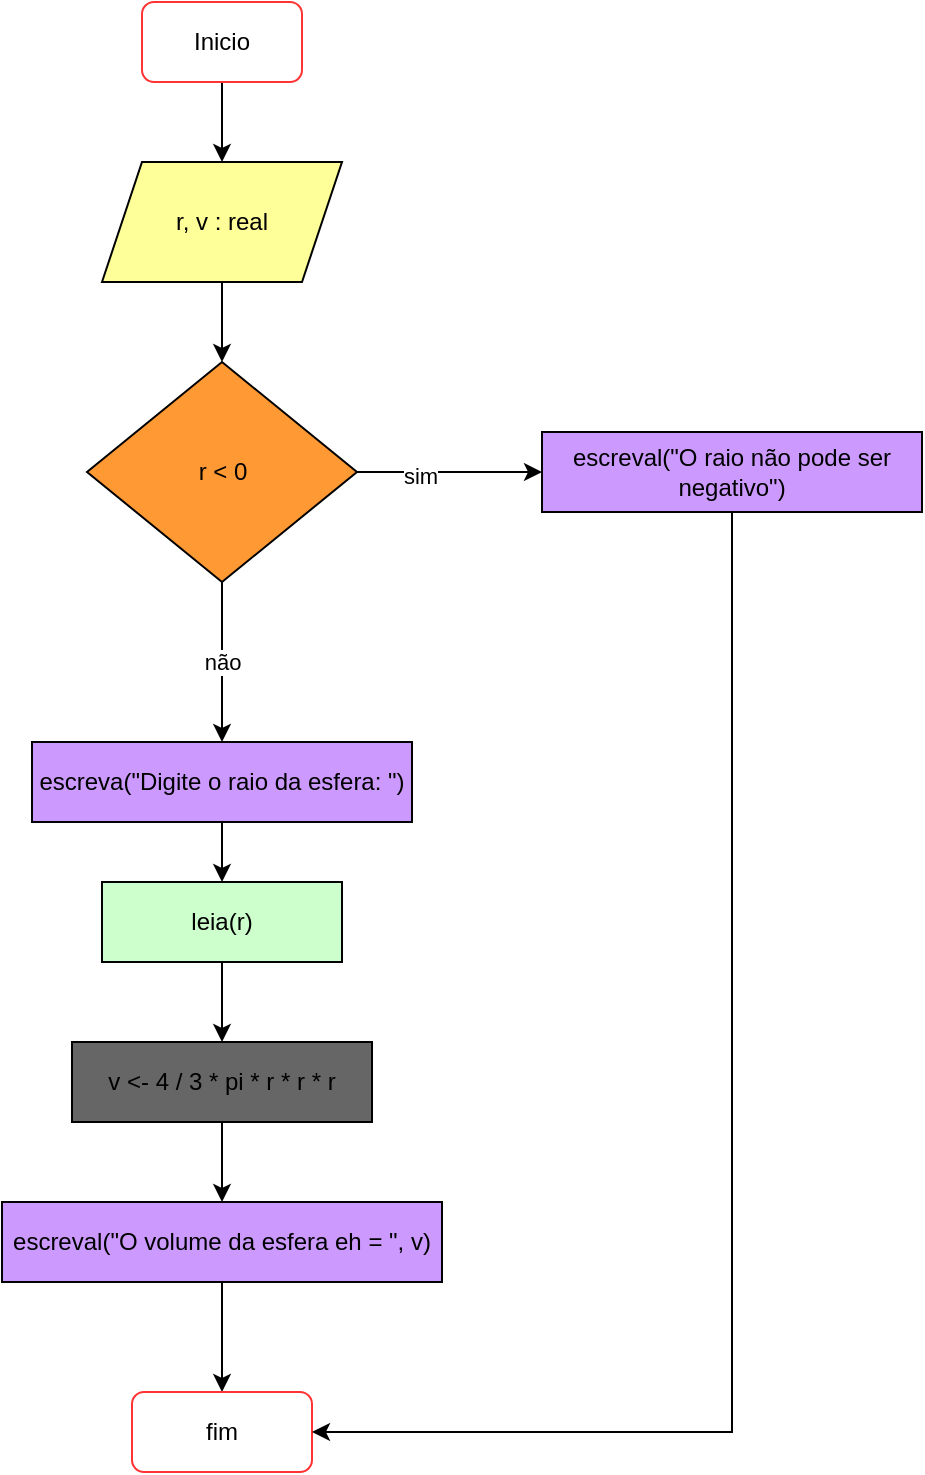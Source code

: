 <mxfile version="17.4.6" type="device"><diagram id="C5RBs43oDa-KdzZeNtuy" name="Page-1"><mxGraphModel dx="1278" dy="571" grid="1" gridSize="10" guides="1" tooltips="1" connect="1" arrows="1" fold="1" page="1" pageScale="1" pageWidth="827" pageHeight="1169" math="0" shadow="0"><root><mxCell id="WIyWlLk6GJQsqaUBKTNV-0"/><mxCell id="WIyWlLk6GJQsqaUBKTNV-1" parent="WIyWlLk6GJQsqaUBKTNV-0"/><mxCell id="SiKYr4-JWywrH7x8pFYj-3" value="" style="edgeStyle=orthogonalEdgeStyle;rounded=0;orthogonalLoop=1;jettySize=auto;html=1;" edge="1" parent="WIyWlLk6GJQsqaUBKTNV-1" source="-13-B9EaGTWE46afwN58-0" target="SiKYr4-JWywrH7x8pFYj-1"><mxGeometry relative="1" as="geometry"/></mxCell><mxCell id="-13-B9EaGTWE46afwN58-0" value="r, v : real" style="shape=parallelogram;perimeter=parallelogramPerimeter;whiteSpace=wrap;html=1;fixedSize=1;fillColor=#FFFF99;" parent="WIyWlLk6GJQsqaUBKTNV-1" vertex="1"><mxGeometry x="210" y="130" width="120" height="60" as="geometry"/></mxCell><mxCell id="SiKYr4-JWywrH7x8pFYj-2" value="" style="edgeStyle=orthogonalEdgeStyle;rounded=0;orthogonalLoop=1;jettySize=auto;html=1;" edge="1" parent="WIyWlLk6GJQsqaUBKTNV-1" source="-13-B9EaGTWE46afwN58-1" target="-13-B9EaGTWE46afwN58-0"><mxGeometry relative="1" as="geometry"/></mxCell><mxCell id="-13-B9EaGTWE46afwN58-1" value="Inicio" style="rounded=1;whiteSpace=wrap;html=1;strokeColor=#FF3333;" parent="WIyWlLk6GJQsqaUBKTNV-1" vertex="1"><mxGeometry x="230" y="50" width="80" height="40" as="geometry"/></mxCell><mxCell id="-13-B9EaGTWE46afwN58-6" value="" style="edgeStyle=orthogonalEdgeStyle;rounded=0;orthogonalLoop=1;jettySize=auto;html=1;" parent="WIyWlLk6GJQsqaUBKTNV-1" source="-13-B9EaGTWE46afwN58-3" target="-13-B9EaGTWE46afwN58-5" edge="1"><mxGeometry relative="1" as="geometry"/></mxCell><mxCell id="-13-B9EaGTWE46afwN58-3" value="escreva(&quot;Digite o raio da esfera: &quot;)" style="whiteSpace=wrap;html=1;fillColor=#CC99FF;" parent="WIyWlLk6GJQsqaUBKTNV-1" vertex="1"><mxGeometry x="175" y="420" width="190" height="40" as="geometry"/></mxCell><mxCell id="-13-B9EaGTWE46afwN58-8" value="" style="edgeStyle=orthogonalEdgeStyle;rounded=0;orthogonalLoop=1;jettySize=auto;html=1;" parent="WIyWlLk6GJQsqaUBKTNV-1" source="-13-B9EaGTWE46afwN58-5" target="-13-B9EaGTWE46afwN58-7" edge="1"><mxGeometry relative="1" as="geometry"/></mxCell><mxCell id="-13-B9EaGTWE46afwN58-5" value="leia(r)" style="whiteSpace=wrap;html=1;fillColor=#CCFFCC;" parent="WIyWlLk6GJQsqaUBKTNV-1" vertex="1"><mxGeometry x="210" y="490" width="120" height="40" as="geometry"/></mxCell><mxCell id="-13-B9EaGTWE46afwN58-10" value="" style="edgeStyle=orthogonalEdgeStyle;rounded=0;orthogonalLoop=1;jettySize=auto;html=1;" parent="WIyWlLk6GJQsqaUBKTNV-1" source="-13-B9EaGTWE46afwN58-7" target="-13-B9EaGTWE46afwN58-9" edge="1"><mxGeometry relative="1" as="geometry"/></mxCell><mxCell id="-13-B9EaGTWE46afwN58-7" value="v &amp;lt;- 4 / 3 * pi * r * r * r" style="whiteSpace=wrap;html=1;fillColor=#666666;" parent="WIyWlLk6GJQsqaUBKTNV-1" vertex="1"><mxGeometry x="195" y="570" width="150" height="40" as="geometry"/></mxCell><mxCell id="-13-B9EaGTWE46afwN58-12" value="" style="edgeStyle=orthogonalEdgeStyle;rounded=0;orthogonalLoop=1;jettySize=auto;html=1;" parent="WIyWlLk6GJQsqaUBKTNV-1" source="-13-B9EaGTWE46afwN58-9" target="-13-B9EaGTWE46afwN58-11" edge="1"><mxGeometry relative="1" as="geometry"/></mxCell><mxCell id="-13-B9EaGTWE46afwN58-9" value="escreval(&quot;O volume da esfera eh = &quot;, v)" style="whiteSpace=wrap;html=1;fillColor=#CC99FF;" parent="WIyWlLk6GJQsqaUBKTNV-1" vertex="1"><mxGeometry x="160" y="650" width="220" height="40" as="geometry"/></mxCell><mxCell id="-13-B9EaGTWE46afwN58-11" value="fim" style="rounded=1;whiteSpace=wrap;html=1;strokeColor=#FF3333;" parent="WIyWlLk6GJQsqaUBKTNV-1" vertex="1"><mxGeometry x="225" y="745" width="90" height="40" as="geometry"/></mxCell><mxCell id="SiKYr4-JWywrH7x8pFYj-12" value="" style="edgeStyle=orthogonalEdgeStyle;rounded=0;orthogonalLoop=1;jettySize=auto;html=1;" edge="1" parent="WIyWlLk6GJQsqaUBKTNV-1" source="SiKYr4-JWywrH7x8pFYj-1" target="SiKYr4-JWywrH7x8pFYj-11"><mxGeometry relative="1" as="geometry"/></mxCell><mxCell id="SiKYr4-JWywrH7x8pFYj-13" value="sim" style="edgeLabel;html=1;align=center;verticalAlign=middle;resizable=0;points=[];" vertex="1" connectable="0" parent="SiKYr4-JWywrH7x8pFYj-12"><mxGeometry x="-0.323" y="-2" relative="1" as="geometry"><mxPoint as="offset"/></mxGeometry></mxCell><mxCell id="SiKYr4-JWywrH7x8pFYj-1" value="r &amp;lt; 0" style="rhombus;whiteSpace=wrap;html=1;fillColor=#FF9933;" vertex="1" parent="WIyWlLk6GJQsqaUBKTNV-1"><mxGeometry x="202.5" y="230" width="135" height="110" as="geometry"/></mxCell><mxCell id="SiKYr4-JWywrH7x8pFYj-9" value="" style="endArrow=classic;html=1;rounded=0;exitX=0.5;exitY=1;exitDx=0;exitDy=0;entryX=0.5;entryY=0;entryDx=0;entryDy=0;" edge="1" parent="WIyWlLk6GJQsqaUBKTNV-1" source="SiKYr4-JWywrH7x8pFYj-1" target="-13-B9EaGTWE46afwN58-3"><mxGeometry relative="1" as="geometry"><mxPoint x="360" y="440" as="sourcePoint"/><mxPoint x="460" y="440" as="targetPoint"/></mxGeometry></mxCell><mxCell id="SiKYr4-JWywrH7x8pFYj-10" value="não" style="edgeLabel;resizable=0;html=1;align=center;verticalAlign=middle;" connectable="0" vertex="1" parent="SiKYr4-JWywrH7x8pFYj-9"><mxGeometry relative="1" as="geometry"/></mxCell><mxCell id="SiKYr4-JWywrH7x8pFYj-14" style="edgeStyle=orthogonalEdgeStyle;rounded=0;orthogonalLoop=1;jettySize=auto;html=1;entryX=1;entryY=0.5;entryDx=0;entryDy=0;" edge="1" parent="WIyWlLk6GJQsqaUBKTNV-1" source="SiKYr4-JWywrH7x8pFYj-11" target="-13-B9EaGTWE46afwN58-11"><mxGeometry relative="1" as="geometry"><Array as="points"><mxPoint x="525" y="765"/></Array></mxGeometry></mxCell><mxCell id="SiKYr4-JWywrH7x8pFYj-11" value="escreval(&quot;O raio não pode ser negativo&quot;)" style="whiteSpace=wrap;html=1;fillColor=#CC99FF;" vertex="1" parent="WIyWlLk6GJQsqaUBKTNV-1"><mxGeometry x="430" y="265" width="190" height="40" as="geometry"/></mxCell></root></mxGraphModel></diagram></mxfile>